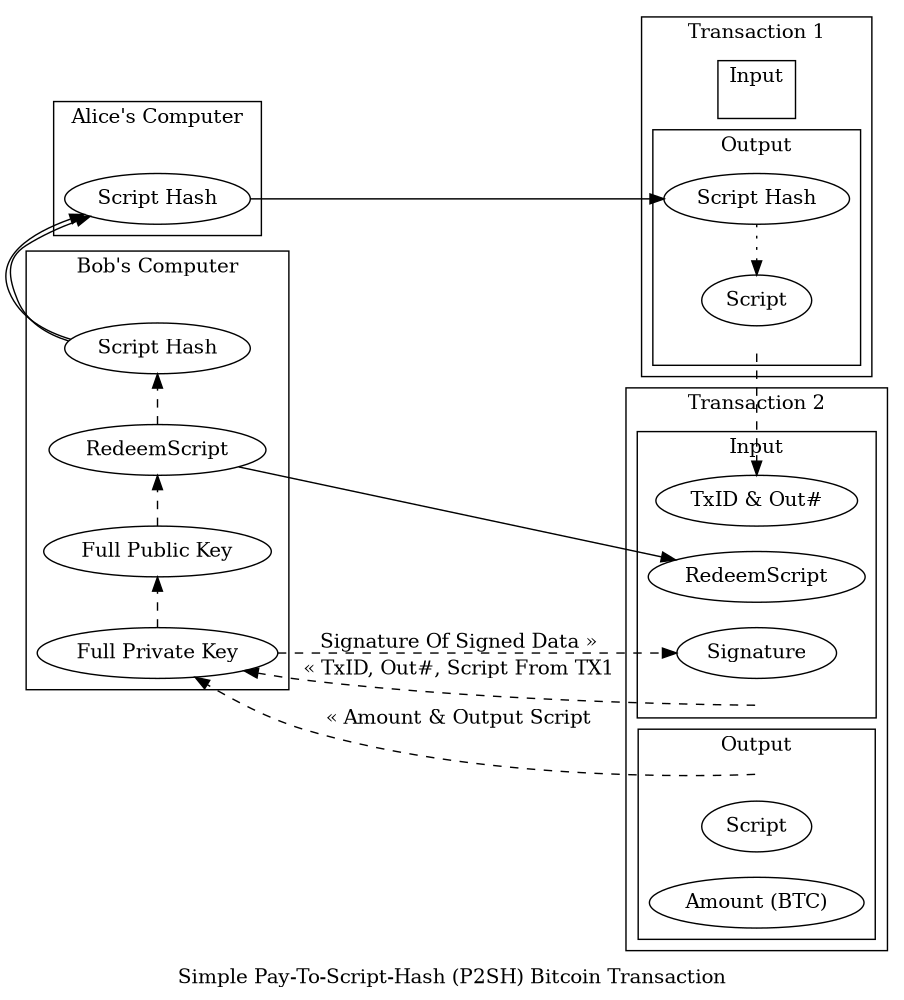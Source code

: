 digraph blockchain {

size=6.66;

//splines = "false";
rankdir=LR;
//ranksep=0.1;
//splines=ortho;

//node [ shape = box ];

subgraph cluster_receipient {
    label = "Bob's Computer";
    receipient [style = invis, label="", width=0, height=0 ];

    scripthash0 [ label = "Script Hash" ];
    script [ label = "RedeemScript" ];
    pub [ label = "Full Public Key" ];
    priv [ label = "Full Private Key" ];


}
subgraph cluster_spender {
    label = "Alice's Computer";
    spender [style = invis, label="", width=0, height=0 ];
    scripthash1 [ label = "Script Hash" ];
}

subgraph cluster_tx1 {
    label = "Transaction 2"
    subgraph cluster_tx1_input {
        label = Input;
        tx1_input [style = unfilled, label="TxID & Out#" ];
        script_tx1 [ label = "RedeemScript" ];
        signature [label = "Signature" ];
        tx1_inputB [style = invis, label="", width=0, height=0 ];
    }
    subgraph cluster_tx1_output {
        label = Output;
        tx1_output [style = invis, label="", width=0, height=0 ];
        script1 [ label = "Script" ];
        amount [ label = "Amount (BTC)"];
    }
}

subgraph cluster_tx0 {
    label = "Transaction 1"
    subgraph cluster_tx0_input {
        label = Input;
        tx0_input [ style = invis, label="", width=0, height=0 ];
    }
    subgraph cluster_tx0_output {
        label = Output;
        scripthash2 [ label = "Script Hash" ];
        script0 [ label = "Script" ];
        tx0_output [ style = invis, label="", width=0, height=0 ];
    }
}

tx1_inputB -> priv [ label = "« TxID, Out#, Script From TX1", style = dashed, constraint = false ];

tx1_output -> priv [ label = "« Amount & Output Script", style = dashed ];
priv -> signature [ label = "Signature Of Signed Data »", style = dashed, weight = 100 ];

scripthash0 -> scripthash1 [constraint=false ];
scripthash1 -> scripthash2;
script  -> script_tx1;

tx0_output -> tx1_input [ style = dashed, constraint=false ];
pub -> script [constraint = false, style = dashed ];
script -> scripthash0 [ constraint = false, style = dashed ];
priv -> pub [ constraint = false, style = dashed ];

scripthash2 -> script0 [ style = dotted, constraint=false ];

label = "Simple Pay-To-Script-Hash (P2SH) Bitcoin Transaction"
}
